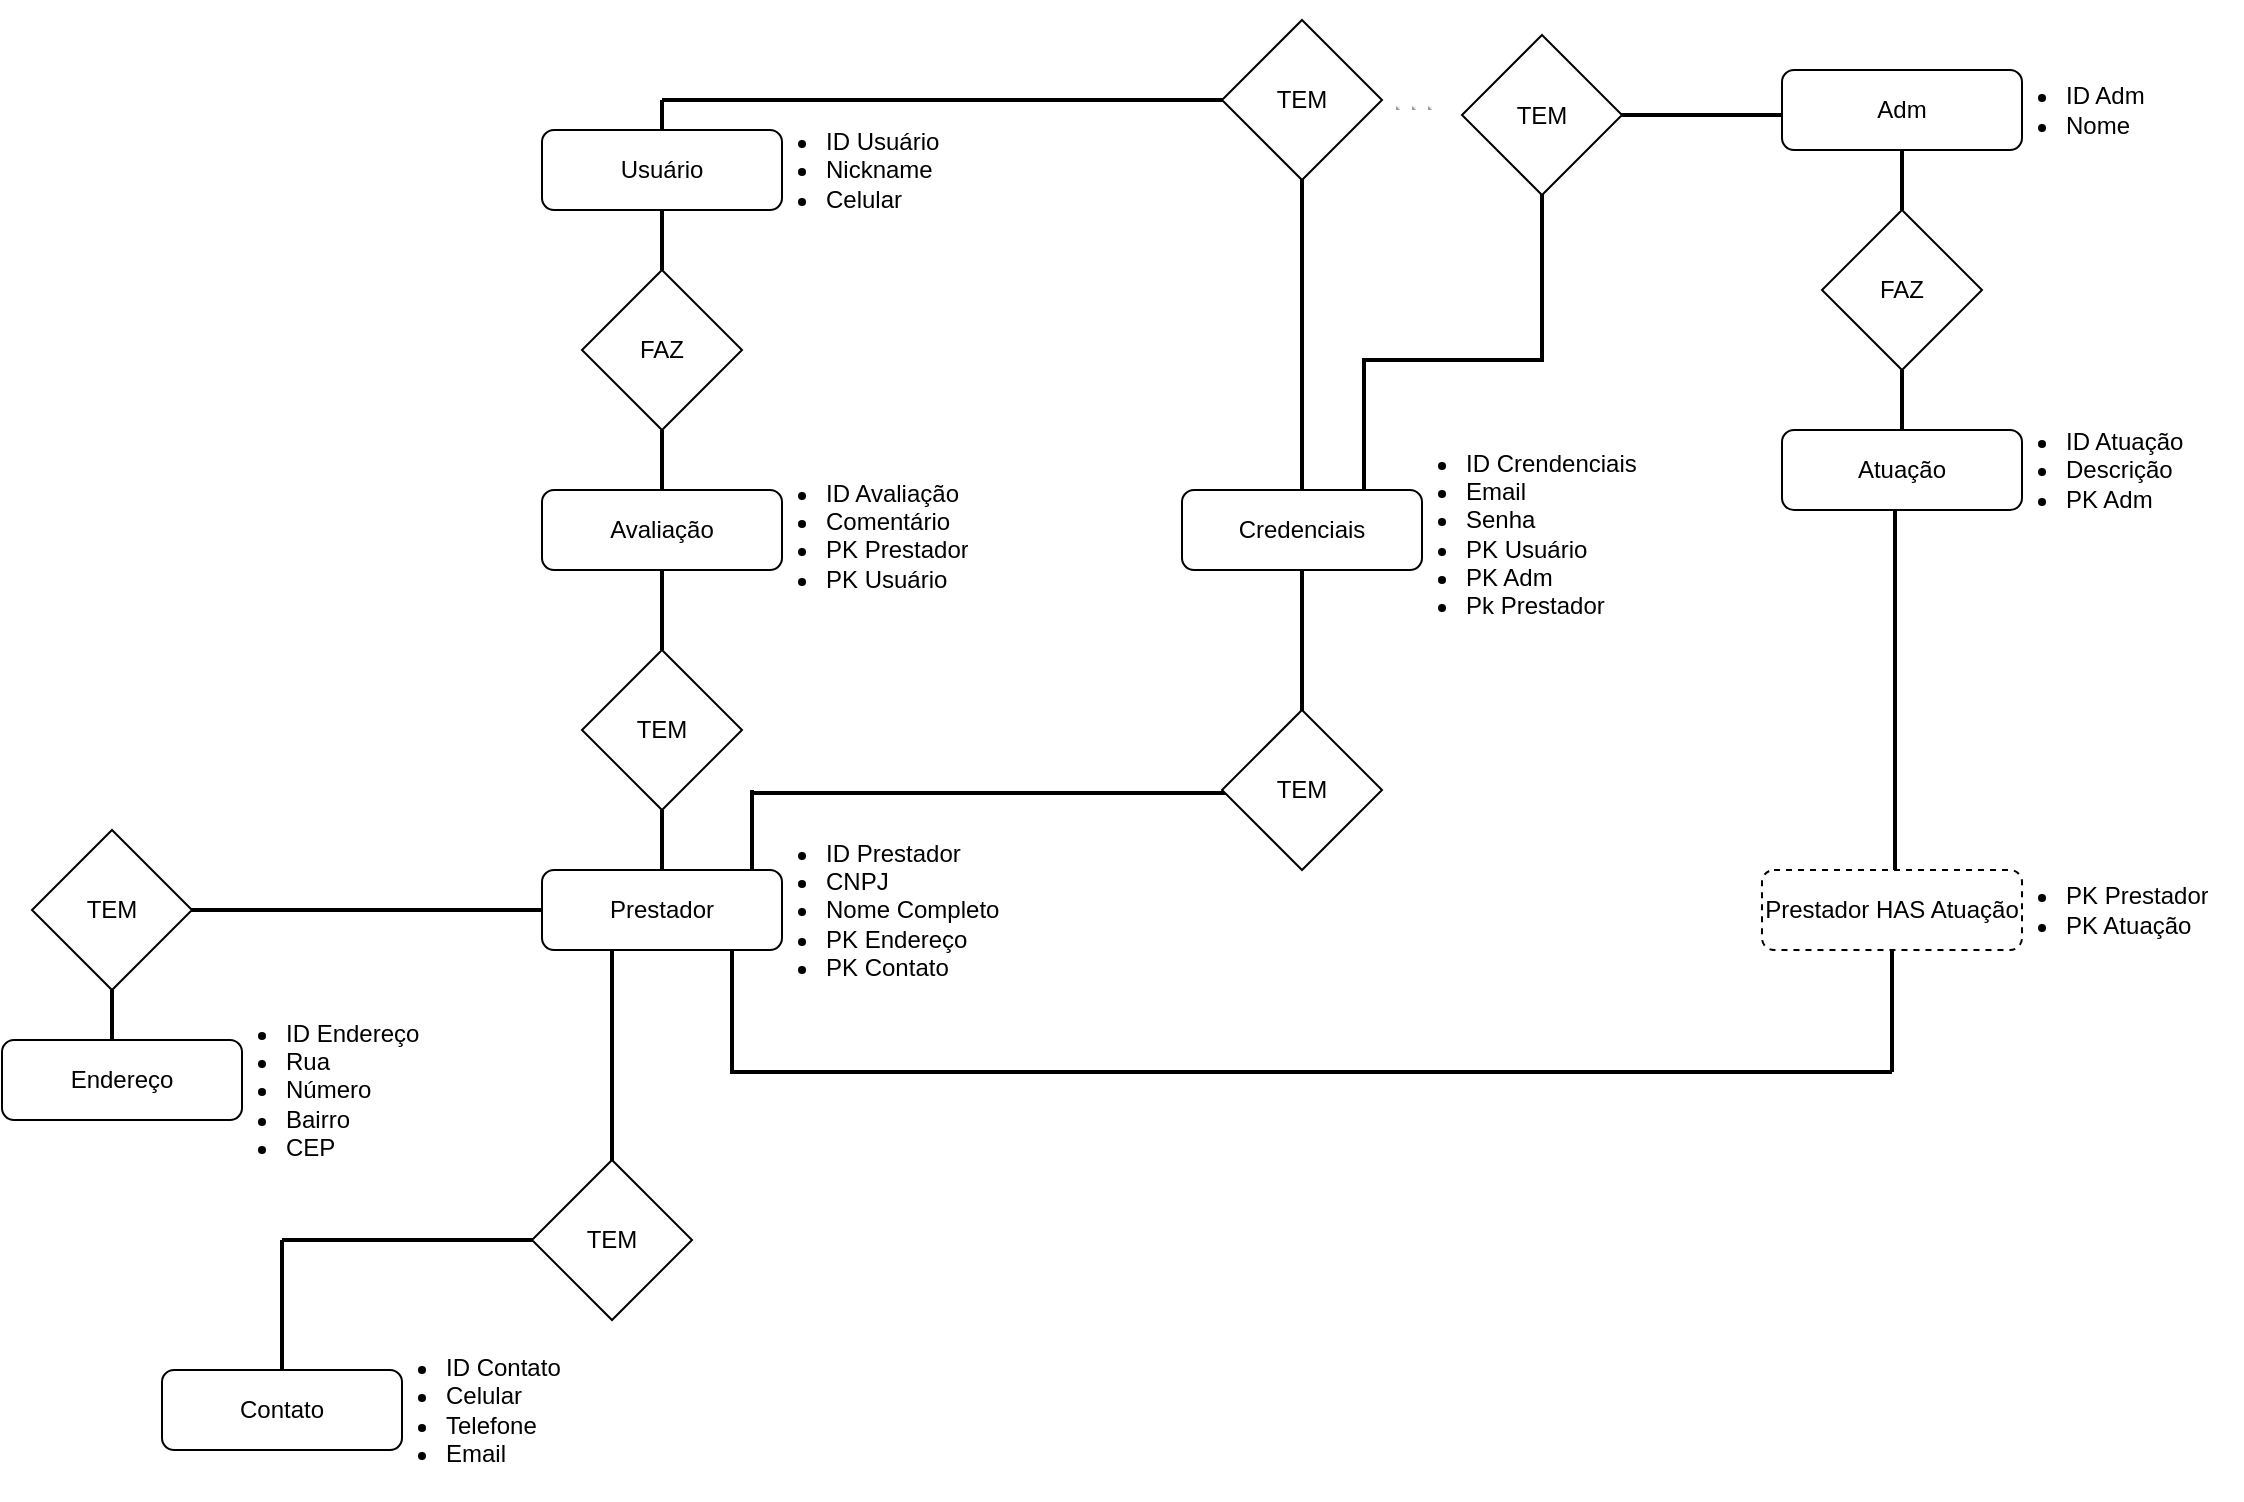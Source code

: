 <mxfile version="20.0.3" type="github">
  <diagram id="C5RBs43oDa-KdzZeNtuy" name="Page-1">
    <mxGraphModel dx="1654" dy="1621" grid="1" gridSize="10" guides="1" tooltips="1" connect="1" arrows="1" fold="1" page="1" pageScale="1" pageWidth="827" pageHeight="1169" math="0" shadow="0">
      <root>
        <mxCell id="WIyWlLk6GJQsqaUBKTNV-0" />
        <mxCell id="WIyWlLk6GJQsqaUBKTNV-1" parent="WIyWlLk6GJQsqaUBKTNV-0" />
        <mxCell id="WIyWlLk6GJQsqaUBKTNV-3" value="Usuário" style="rounded=1;whiteSpace=wrap;html=1;fontSize=12;glass=0;strokeWidth=1;shadow=0;" parent="WIyWlLk6GJQsqaUBKTNV-1" vertex="1">
          <mxGeometry x="160" y="30" width="120" height="40" as="geometry" />
        </mxCell>
        <mxCell id="9ak0LHtvJR38YGEigGyo-1" value="&lt;hr&gt;&lt;hr&gt;&lt;hr&gt;" style="text;html=1;resizable=0;autosize=1;align=center;verticalAlign=middle;points=[];fillColor=none;strokeColor=none;rounded=0;horizontal=0;container=0;" vertex="1" parent="WIyWlLk6GJQsqaUBKTNV-1">
          <mxGeometry x="580" width="30" height="40" as="geometry" />
        </mxCell>
        <mxCell id="9ak0LHtvJR38YGEigGyo-2" value="&lt;ul&gt;&lt;li&gt;ID Usuário&lt;/li&gt;&lt;li&gt;Nickname&lt;/li&gt;&lt;li&gt;Celular&lt;/li&gt;&lt;/ul&gt;" style="text;strokeColor=none;fillColor=none;html=1;whiteSpace=wrap;verticalAlign=middle;overflow=hidden;direction=west;flipV=1;flipH=1;rotation=0;align=left;" vertex="1" parent="WIyWlLk6GJQsqaUBKTNV-1">
          <mxGeometry x="260" y="10" width="100" height="80" as="geometry" />
        </mxCell>
        <mxCell id="9ak0LHtvJR38YGEigGyo-6" value="Avaliação" style="rounded=1;whiteSpace=wrap;html=1;fontSize=12;glass=0;strokeWidth=1;shadow=0;" vertex="1" parent="WIyWlLk6GJQsqaUBKTNV-1">
          <mxGeometry x="160" y="210" width="120" height="40" as="geometry" />
        </mxCell>
        <mxCell id="9ak0LHtvJR38YGEigGyo-8" value="&lt;ul&gt;&lt;li&gt;ID Avaliação&lt;/li&gt;&lt;li&gt;Comentário&lt;/li&gt;&lt;li&gt;PK Prestador&lt;/li&gt;&lt;li&gt;PK Usuário&lt;/li&gt;&lt;/ul&gt;" style="text;strokeColor=none;fillColor=none;html=1;whiteSpace=wrap;verticalAlign=middle;overflow=hidden;" vertex="1" parent="WIyWlLk6GJQsqaUBKTNV-1">
          <mxGeometry x="260" y="190" width="130" height="80" as="geometry" />
        </mxCell>
        <mxCell id="9ak0LHtvJR38YGEigGyo-9" value="Prestador" style="rounded=1;whiteSpace=wrap;html=1;fontSize=12;glass=0;strokeWidth=1;shadow=0;" vertex="1" parent="WIyWlLk6GJQsqaUBKTNV-1">
          <mxGeometry x="160" y="400" width="120" height="40" as="geometry" />
        </mxCell>
        <mxCell id="9ak0LHtvJR38YGEigGyo-10" value="FAZ" style="rhombus;whiteSpace=wrap;html=1;" vertex="1" parent="WIyWlLk6GJQsqaUBKTNV-1">
          <mxGeometry x="180" y="100" width="80" height="80" as="geometry" />
        </mxCell>
        <mxCell id="9ak0LHtvJR38YGEigGyo-14" value="" style="line;strokeWidth=2;html=1;direction=south;" vertex="1" parent="WIyWlLk6GJQsqaUBKTNV-1">
          <mxGeometry x="215" y="70" width="10" height="30" as="geometry" />
        </mxCell>
        <mxCell id="9ak0LHtvJR38YGEigGyo-15" value="" style="line;strokeWidth=2;html=1;direction=south;" vertex="1" parent="WIyWlLk6GJQsqaUBKTNV-1">
          <mxGeometry x="215" y="180" width="10" height="30" as="geometry" />
        </mxCell>
        <mxCell id="9ak0LHtvJR38YGEigGyo-16" value="TEM" style="rhombus;whiteSpace=wrap;html=1;" vertex="1" parent="WIyWlLk6GJQsqaUBKTNV-1">
          <mxGeometry x="180" y="290" width="80" height="80" as="geometry" />
        </mxCell>
        <mxCell id="9ak0LHtvJR38YGEigGyo-17" value="" style="line;strokeWidth=2;html=1;direction=south;" vertex="1" parent="WIyWlLk6GJQsqaUBKTNV-1">
          <mxGeometry x="215" y="250" width="10" height="40" as="geometry" />
        </mxCell>
        <mxCell id="9ak0LHtvJR38YGEigGyo-18" value="" style="line;strokeWidth=2;html=1;direction=south;" vertex="1" parent="WIyWlLk6GJQsqaUBKTNV-1">
          <mxGeometry x="215" y="370" width="10" height="30" as="geometry" />
        </mxCell>
        <mxCell id="9ak0LHtvJR38YGEigGyo-19" value="&lt;ul&gt;&lt;li&gt;ID Prestador&lt;/li&gt;&lt;li&gt;CNPJ&lt;/li&gt;&lt;li&gt;Nome Completo&lt;/li&gt;&lt;li&gt;PK Endereço&lt;/li&gt;&lt;li&gt;PK Contato&lt;/li&gt;&lt;/ul&gt;" style="text;strokeColor=none;fillColor=none;html=1;whiteSpace=wrap;verticalAlign=middle;overflow=hidden;" vertex="1" parent="WIyWlLk6GJQsqaUBKTNV-1">
          <mxGeometry x="260" y="370" width="130" height="90" as="geometry" />
        </mxCell>
        <mxCell id="9ak0LHtvJR38YGEigGyo-21" value="Endereço" style="rounded=1;whiteSpace=wrap;html=1;fontSize=12;glass=0;strokeWidth=1;shadow=0;" vertex="1" parent="WIyWlLk6GJQsqaUBKTNV-1">
          <mxGeometry x="-110" y="485" width="120" height="40" as="geometry" />
        </mxCell>
        <mxCell id="9ak0LHtvJR38YGEigGyo-22" value="&lt;ul&gt;&lt;li&gt;ID Endereço&lt;/li&gt;&lt;li&gt;Rua&lt;/li&gt;&lt;li&gt;Número&lt;/li&gt;&lt;li&gt;Bairro&lt;/li&gt;&lt;li&gt;CEP&lt;/li&gt;&lt;/ul&gt;" style="text;strokeColor=none;fillColor=none;html=1;whiteSpace=wrap;verticalAlign=middle;overflow=hidden;" vertex="1" parent="WIyWlLk6GJQsqaUBKTNV-1">
          <mxGeometry x="-10" y="460" width="130" height="90" as="geometry" />
        </mxCell>
        <mxCell id="9ak0LHtvJR38YGEigGyo-27" value="" style="line;strokeWidth=2;html=1;direction=south;" vertex="1" parent="WIyWlLk6GJQsqaUBKTNV-1">
          <mxGeometry x="-60" y="460" width="10" height="25" as="geometry" />
        </mxCell>
        <mxCell id="9ak0LHtvJR38YGEigGyo-28" value="" style="line;strokeWidth=2;html=1;direction=west;" vertex="1" parent="WIyWlLk6GJQsqaUBKTNV-1">
          <mxGeometry x="-20" y="415" width="180" height="10" as="geometry" />
        </mxCell>
        <mxCell id="9ak0LHtvJR38YGEigGyo-29" value="Contato" style="rounded=1;whiteSpace=wrap;html=1;fontSize=12;glass=0;strokeWidth=1;shadow=0;" vertex="1" parent="WIyWlLk6GJQsqaUBKTNV-1">
          <mxGeometry x="-30" y="650" width="120" height="40" as="geometry" />
        </mxCell>
        <mxCell id="9ak0LHtvJR38YGEigGyo-30" value="&lt;ul&gt;&lt;li&gt;ID Contato&lt;/li&gt;&lt;li&gt;Celular&lt;/li&gt;&lt;li&gt;Telefone&lt;/li&gt;&lt;li&gt;Email&lt;/li&gt;&lt;/ul&gt;" style="text;strokeColor=none;fillColor=none;html=1;whiteSpace=wrap;verticalAlign=middle;overflow=hidden;" vertex="1" parent="WIyWlLk6GJQsqaUBKTNV-1">
          <mxGeometry x="70" y="625" width="130" height="90" as="geometry" />
        </mxCell>
        <mxCell id="9ak0LHtvJR38YGEigGyo-36" value="" style="line;strokeWidth=2;html=1;direction=south;" vertex="1" parent="WIyWlLk6GJQsqaUBKTNV-1">
          <mxGeometry x="25" y="585" width="10" height="65" as="geometry" />
        </mxCell>
        <mxCell id="9ak0LHtvJR38YGEigGyo-37" value="" style="line;strokeWidth=2;html=1;direction=west;" vertex="1" parent="WIyWlLk6GJQsqaUBKTNV-1">
          <mxGeometry x="30" y="580" width="130" height="10" as="geometry" />
        </mxCell>
        <mxCell id="9ak0LHtvJR38YGEigGyo-38" value="" style="line;strokeWidth=2;html=1;direction=north;" vertex="1" parent="WIyWlLk6GJQsqaUBKTNV-1">
          <mxGeometry x="190" y="440" width="10" height="110" as="geometry" />
        </mxCell>
        <mxCell id="9ak0LHtvJR38YGEigGyo-39" value="TEM" style="rhombus;whiteSpace=wrap;html=1;" vertex="1" parent="WIyWlLk6GJQsqaUBKTNV-1">
          <mxGeometry x="-95" y="380" width="80" height="80" as="geometry" />
        </mxCell>
        <mxCell id="9ak0LHtvJR38YGEigGyo-40" value="TEM" style="rhombus;whiteSpace=wrap;html=1;" vertex="1" parent="WIyWlLk6GJQsqaUBKTNV-1">
          <mxGeometry x="155" y="545" width="80" height="80" as="geometry" />
        </mxCell>
        <mxCell id="9ak0LHtvJR38YGEigGyo-42" value="Credenciais" style="rounded=1;whiteSpace=wrap;html=1;fontSize=12;glass=0;strokeWidth=1;shadow=0;" vertex="1" parent="WIyWlLk6GJQsqaUBKTNV-1">
          <mxGeometry x="480" y="210" width="120" height="40" as="geometry" />
        </mxCell>
        <mxCell id="9ak0LHtvJR38YGEigGyo-43" value="&lt;ul&gt;&lt;li&gt;ID Crendenciais&lt;/li&gt;&lt;li&gt;Email&lt;/li&gt;&lt;li&gt;Senha&lt;/li&gt;&lt;li&gt;PK Usuário&lt;/li&gt;&lt;li&gt;PK Adm&lt;/li&gt;&lt;li&gt;Pk Prestador&lt;/li&gt;&lt;/ul&gt;" style="text;strokeColor=none;fillColor=none;html=1;whiteSpace=wrap;verticalAlign=middle;overflow=hidden;" vertex="1" parent="WIyWlLk6GJQsqaUBKTNV-1">
          <mxGeometry x="580" y="175" width="130" height="110" as="geometry" />
        </mxCell>
        <mxCell id="9ak0LHtvJR38YGEigGyo-44" value="" style="line;strokeWidth=2;html=1;direction=south;" vertex="1" parent="WIyWlLk6GJQsqaUBKTNV-1">
          <mxGeometry x="535" y="50" width="10" height="160" as="geometry" />
        </mxCell>
        <mxCell id="9ak0LHtvJR38YGEigGyo-45" value="" style="line;strokeWidth=2;html=1;direction=west;" vertex="1" parent="WIyWlLk6GJQsqaUBKTNV-1">
          <mxGeometry x="220" y="10" width="290" height="10" as="geometry" />
        </mxCell>
        <mxCell id="9ak0LHtvJR38YGEigGyo-47" value="TEM" style="rhombus;whiteSpace=wrap;html=1;" vertex="1" parent="WIyWlLk6GJQsqaUBKTNV-1">
          <mxGeometry x="500" y="-25" width="80" height="80" as="geometry" />
        </mxCell>
        <mxCell id="9ak0LHtvJR38YGEigGyo-52" value="" style="line;strokeWidth=2;html=1;direction=south;" vertex="1" parent="WIyWlLk6GJQsqaUBKTNV-1">
          <mxGeometry x="215" y="15" width="10" height="15" as="geometry" />
        </mxCell>
        <mxCell id="9ak0LHtvJR38YGEigGyo-53" value="" style="line;strokeWidth=2;html=1;direction=south;" vertex="1" parent="WIyWlLk6GJQsqaUBKTNV-1">
          <mxGeometry x="535" y="250" width="10" height="120" as="geometry" />
        </mxCell>
        <mxCell id="9ak0LHtvJR38YGEigGyo-54" value="" style="line;strokeWidth=2;html=1;" vertex="1" parent="WIyWlLk6GJQsqaUBKTNV-1">
          <mxGeometry x="264" y="360" width="240" height="3" as="geometry" />
        </mxCell>
        <mxCell id="9ak0LHtvJR38YGEigGyo-55" value="TEM" style="rhombus;whiteSpace=wrap;html=1;" vertex="1" parent="WIyWlLk6GJQsqaUBKTNV-1">
          <mxGeometry x="500" y="320" width="80" height="80" as="geometry" />
        </mxCell>
        <mxCell id="9ak0LHtvJR38YGEigGyo-57" value="" style="line;strokeWidth=2;html=1;direction=south;" vertex="1" parent="WIyWlLk6GJQsqaUBKTNV-1">
          <mxGeometry x="260" y="360" width="10" height="40" as="geometry" />
        </mxCell>
        <mxCell id="9ak0LHtvJR38YGEigGyo-58" value="Adm" style="rounded=1;whiteSpace=wrap;html=1;fontSize=12;glass=0;strokeWidth=1;shadow=0;" vertex="1" parent="WIyWlLk6GJQsqaUBKTNV-1">
          <mxGeometry x="780" width="120" height="40" as="geometry" />
        </mxCell>
        <mxCell id="9ak0LHtvJR38YGEigGyo-59" value="&lt;ul&gt;&lt;li&gt;ID Adm&lt;/li&gt;&lt;li&gt;Nome&lt;/li&gt;&lt;/ul&gt;" style="text;strokeColor=none;fillColor=none;html=1;whiteSpace=wrap;verticalAlign=middle;overflow=hidden;" vertex="1" parent="WIyWlLk6GJQsqaUBKTNV-1">
          <mxGeometry x="880" y="-35" width="130" height="110" as="geometry" />
        </mxCell>
        <mxCell id="9ak0LHtvJR38YGEigGyo-60" value="" style="line;strokeWidth=2;html=1;direction=west;" vertex="1" parent="WIyWlLk6GJQsqaUBKTNV-1">
          <mxGeometry x="660" y="17.5" width="120" height="10" as="geometry" />
        </mxCell>
        <mxCell id="9ak0LHtvJR38YGEigGyo-61" value="" style="line;strokeWidth=2;html=1;direction=south;" vertex="1" parent="WIyWlLk6GJQsqaUBKTNV-1">
          <mxGeometry x="655" y="60" width="10" height="86" as="geometry" />
        </mxCell>
        <mxCell id="9ak0LHtvJR38YGEigGyo-62" value="TEM" style="rhombus;whiteSpace=wrap;html=1;" vertex="1" parent="WIyWlLk6GJQsqaUBKTNV-1">
          <mxGeometry x="620" y="-17.5" width="80" height="80" as="geometry" />
        </mxCell>
        <mxCell id="9ak0LHtvJR38YGEigGyo-63" value="" style="line;strokeWidth=2;html=1;direction=west;" vertex="1" parent="WIyWlLk6GJQsqaUBKTNV-1">
          <mxGeometry x="570" y="140" width="90" height="10" as="geometry" />
        </mxCell>
        <mxCell id="9ak0LHtvJR38YGEigGyo-64" value="" style="line;strokeWidth=2;html=1;direction=south;" vertex="1" parent="WIyWlLk6GJQsqaUBKTNV-1">
          <mxGeometry x="566" y="146" width="10" height="64" as="geometry" />
        </mxCell>
        <mxCell id="9ak0LHtvJR38YGEigGyo-67" value="Atuação" style="rounded=1;whiteSpace=wrap;html=1;fontSize=12;glass=0;strokeWidth=1;shadow=0;" vertex="1" parent="WIyWlLk6GJQsqaUBKTNV-1">
          <mxGeometry x="780" y="180" width="120" height="40" as="geometry" />
        </mxCell>
        <mxCell id="9ak0LHtvJR38YGEigGyo-68" value="FAZ" style="rhombus;whiteSpace=wrap;html=1;" vertex="1" parent="WIyWlLk6GJQsqaUBKTNV-1">
          <mxGeometry x="800" y="70" width="80" height="80" as="geometry" />
        </mxCell>
        <mxCell id="9ak0LHtvJR38YGEigGyo-69" value="" style="line;strokeWidth=2;html=1;direction=south;" vertex="1" parent="WIyWlLk6GJQsqaUBKTNV-1">
          <mxGeometry x="835" y="40" width="10" height="30" as="geometry" />
        </mxCell>
        <mxCell id="9ak0LHtvJR38YGEigGyo-70" value="" style="line;strokeWidth=2;html=1;direction=south;" vertex="1" parent="WIyWlLk6GJQsqaUBKTNV-1">
          <mxGeometry x="835" y="150" width="10" height="30" as="geometry" />
        </mxCell>
        <mxCell id="9ak0LHtvJR38YGEigGyo-71" value="&lt;ul&gt;&lt;li&gt;ID Atuação&lt;/li&gt;&lt;li&gt;Descrição&lt;/li&gt;&lt;li&gt;PK Adm&lt;/li&gt;&lt;/ul&gt;" style="text;strokeColor=none;fillColor=none;html=1;whiteSpace=wrap;verticalAlign=middle;overflow=hidden;" vertex="1" parent="WIyWlLk6GJQsqaUBKTNV-1">
          <mxGeometry x="880" y="145" width="130" height="110" as="geometry" />
        </mxCell>
        <mxCell id="9ak0LHtvJR38YGEigGyo-72" value="Prestador HAS Atuação" style="rounded=1;whiteSpace=wrap;html=1;fontSize=12;glass=0;strokeWidth=1;shadow=0;dashed=1;" vertex="1" parent="WIyWlLk6GJQsqaUBKTNV-1">
          <mxGeometry x="770" y="400" width="130" height="40" as="geometry" />
        </mxCell>
        <mxCell id="9ak0LHtvJR38YGEigGyo-73" value="" style="line;strokeWidth=2;html=1;direction=south;" vertex="1" parent="WIyWlLk6GJQsqaUBKTNV-1">
          <mxGeometry x="835" y="220" width="3" height="180" as="geometry" />
        </mxCell>
        <mxCell id="9ak0LHtvJR38YGEigGyo-74" value="" style="line;strokeWidth=2;html=1;direction=south;" vertex="1" parent="WIyWlLk6GJQsqaUBKTNV-1">
          <mxGeometry x="830" y="440" width="10" height="61" as="geometry" />
        </mxCell>
        <mxCell id="9ak0LHtvJR38YGEigGyo-75" value="" style="line;strokeWidth=2;html=1;direction=west;" vertex="1" parent="WIyWlLk6GJQsqaUBKTNV-1">
          <mxGeometry x="254" y="500" width="581" height="2" as="geometry" />
        </mxCell>
        <mxCell id="9ak0LHtvJR38YGEigGyo-76" value="" style="line;strokeWidth=2;html=1;direction=south;" vertex="1" parent="WIyWlLk6GJQsqaUBKTNV-1">
          <mxGeometry x="250" y="440" width="10" height="62" as="geometry" />
        </mxCell>
        <mxCell id="9ak0LHtvJR38YGEigGyo-78" value="&lt;ul&gt;&lt;li&gt;PK Prestador&lt;/li&gt;&lt;li&gt;PK Atuação&lt;/li&gt;&lt;/ul&gt;" style="text;strokeColor=none;fillColor=none;html=1;whiteSpace=wrap;verticalAlign=middle;overflow=hidden;" vertex="1" parent="WIyWlLk6GJQsqaUBKTNV-1">
          <mxGeometry x="880" y="365" width="130" height="110" as="geometry" />
        </mxCell>
      </root>
    </mxGraphModel>
  </diagram>
</mxfile>
